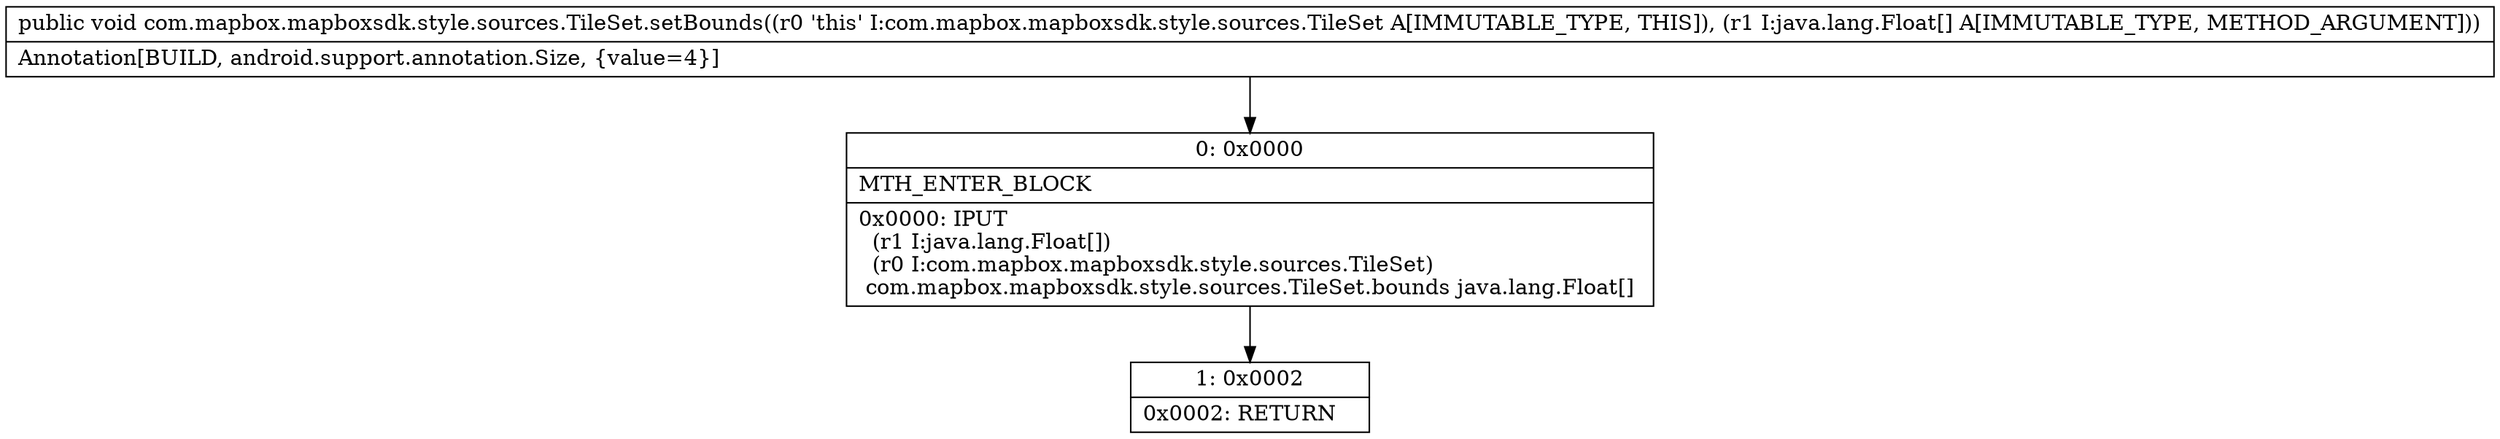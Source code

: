 digraph "CFG forcom.mapbox.mapboxsdk.style.sources.TileSet.setBounds([Ljava\/lang\/Float;)V" {
Node_0 [shape=record,label="{0\:\ 0x0000|MTH_ENTER_BLOCK\l|0x0000: IPUT  \l  (r1 I:java.lang.Float[])\l  (r0 I:com.mapbox.mapboxsdk.style.sources.TileSet)\l com.mapbox.mapboxsdk.style.sources.TileSet.bounds java.lang.Float[] \l}"];
Node_1 [shape=record,label="{1\:\ 0x0002|0x0002: RETURN   \l}"];
MethodNode[shape=record,label="{public void com.mapbox.mapboxsdk.style.sources.TileSet.setBounds((r0 'this' I:com.mapbox.mapboxsdk.style.sources.TileSet A[IMMUTABLE_TYPE, THIS]), (r1 I:java.lang.Float[] A[IMMUTABLE_TYPE, METHOD_ARGUMENT]))  | Annotation[BUILD, android.support.annotation.Size, \{value=4\}]\l}"];
MethodNode -> Node_0;
Node_0 -> Node_1;
}

